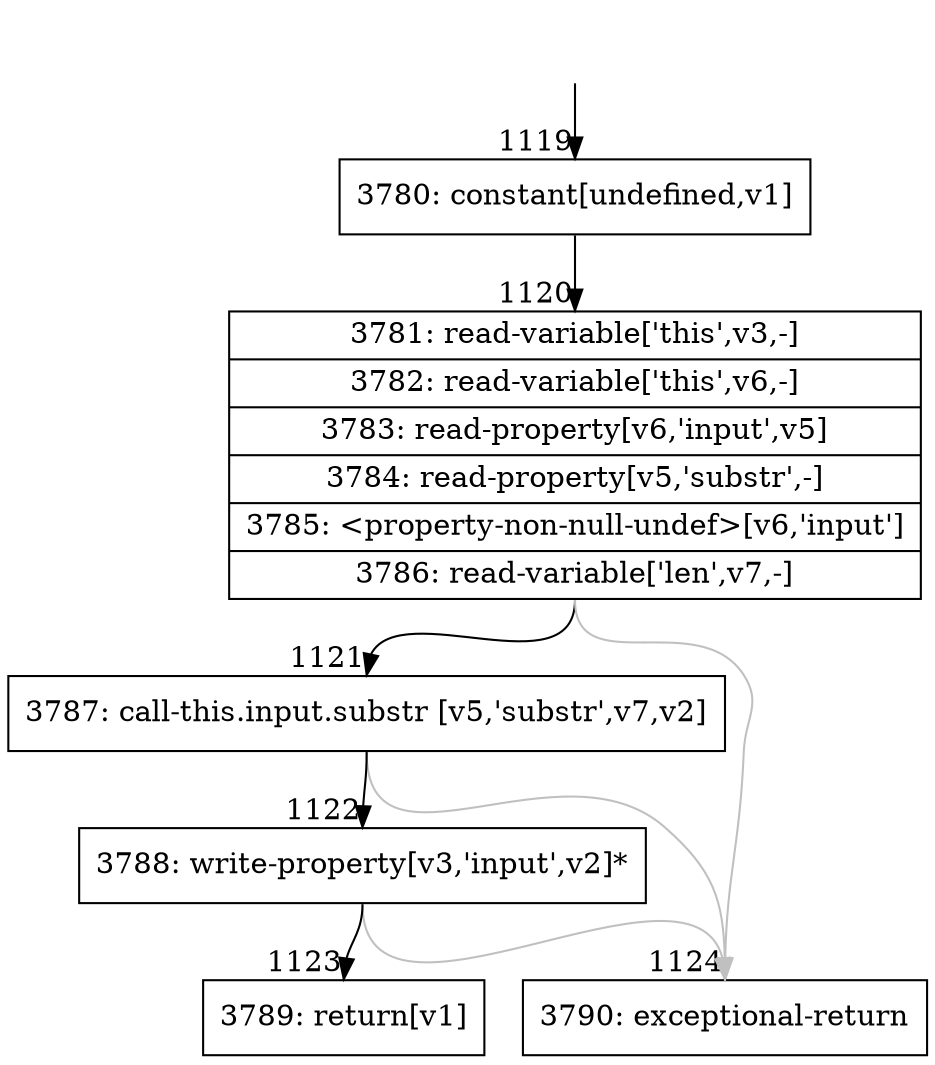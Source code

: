 digraph {
rankdir="TD"
BB_entry60[shape=none,label=""];
BB_entry60 -> BB1119 [tailport=s, headport=n, headlabel="    1119"]
BB1119 [shape=record label="{3780: constant[undefined,v1]}" ] 
BB1119 -> BB1120 [tailport=s, headport=n, headlabel="      1120"]
BB1120 [shape=record label="{3781: read-variable['this',v3,-]|3782: read-variable['this',v6,-]|3783: read-property[v6,'input',v5]|3784: read-property[v5,'substr',-]|3785: \<property-non-null-undef\>[v6,'input']|3786: read-variable['len',v7,-]}" ] 
BB1120 -> BB1121 [tailport=s, headport=n, headlabel="      1121"]
BB1120 -> BB1124 [tailport=s, headport=n, color=gray, headlabel="      1124"]
BB1121 [shape=record label="{3787: call-this.input.substr [v5,'substr',v7,v2]}" ] 
BB1121 -> BB1122 [tailport=s, headport=n, headlabel="      1122"]
BB1121 -> BB1124 [tailport=s, headport=n, color=gray]
BB1122 [shape=record label="{3788: write-property[v3,'input',v2]*}" ] 
BB1122 -> BB1123 [tailport=s, headport=n, headlabel="      1123"]
BB1122 -> BB1124 [tailport=s, headport=n, color=gray]
BB1123 [shape=record label="{3789: return[v1]}" ] 
BB1124 [shape=record label="{3790: exceptional-return}" ] 
//#$~ 1260
}
